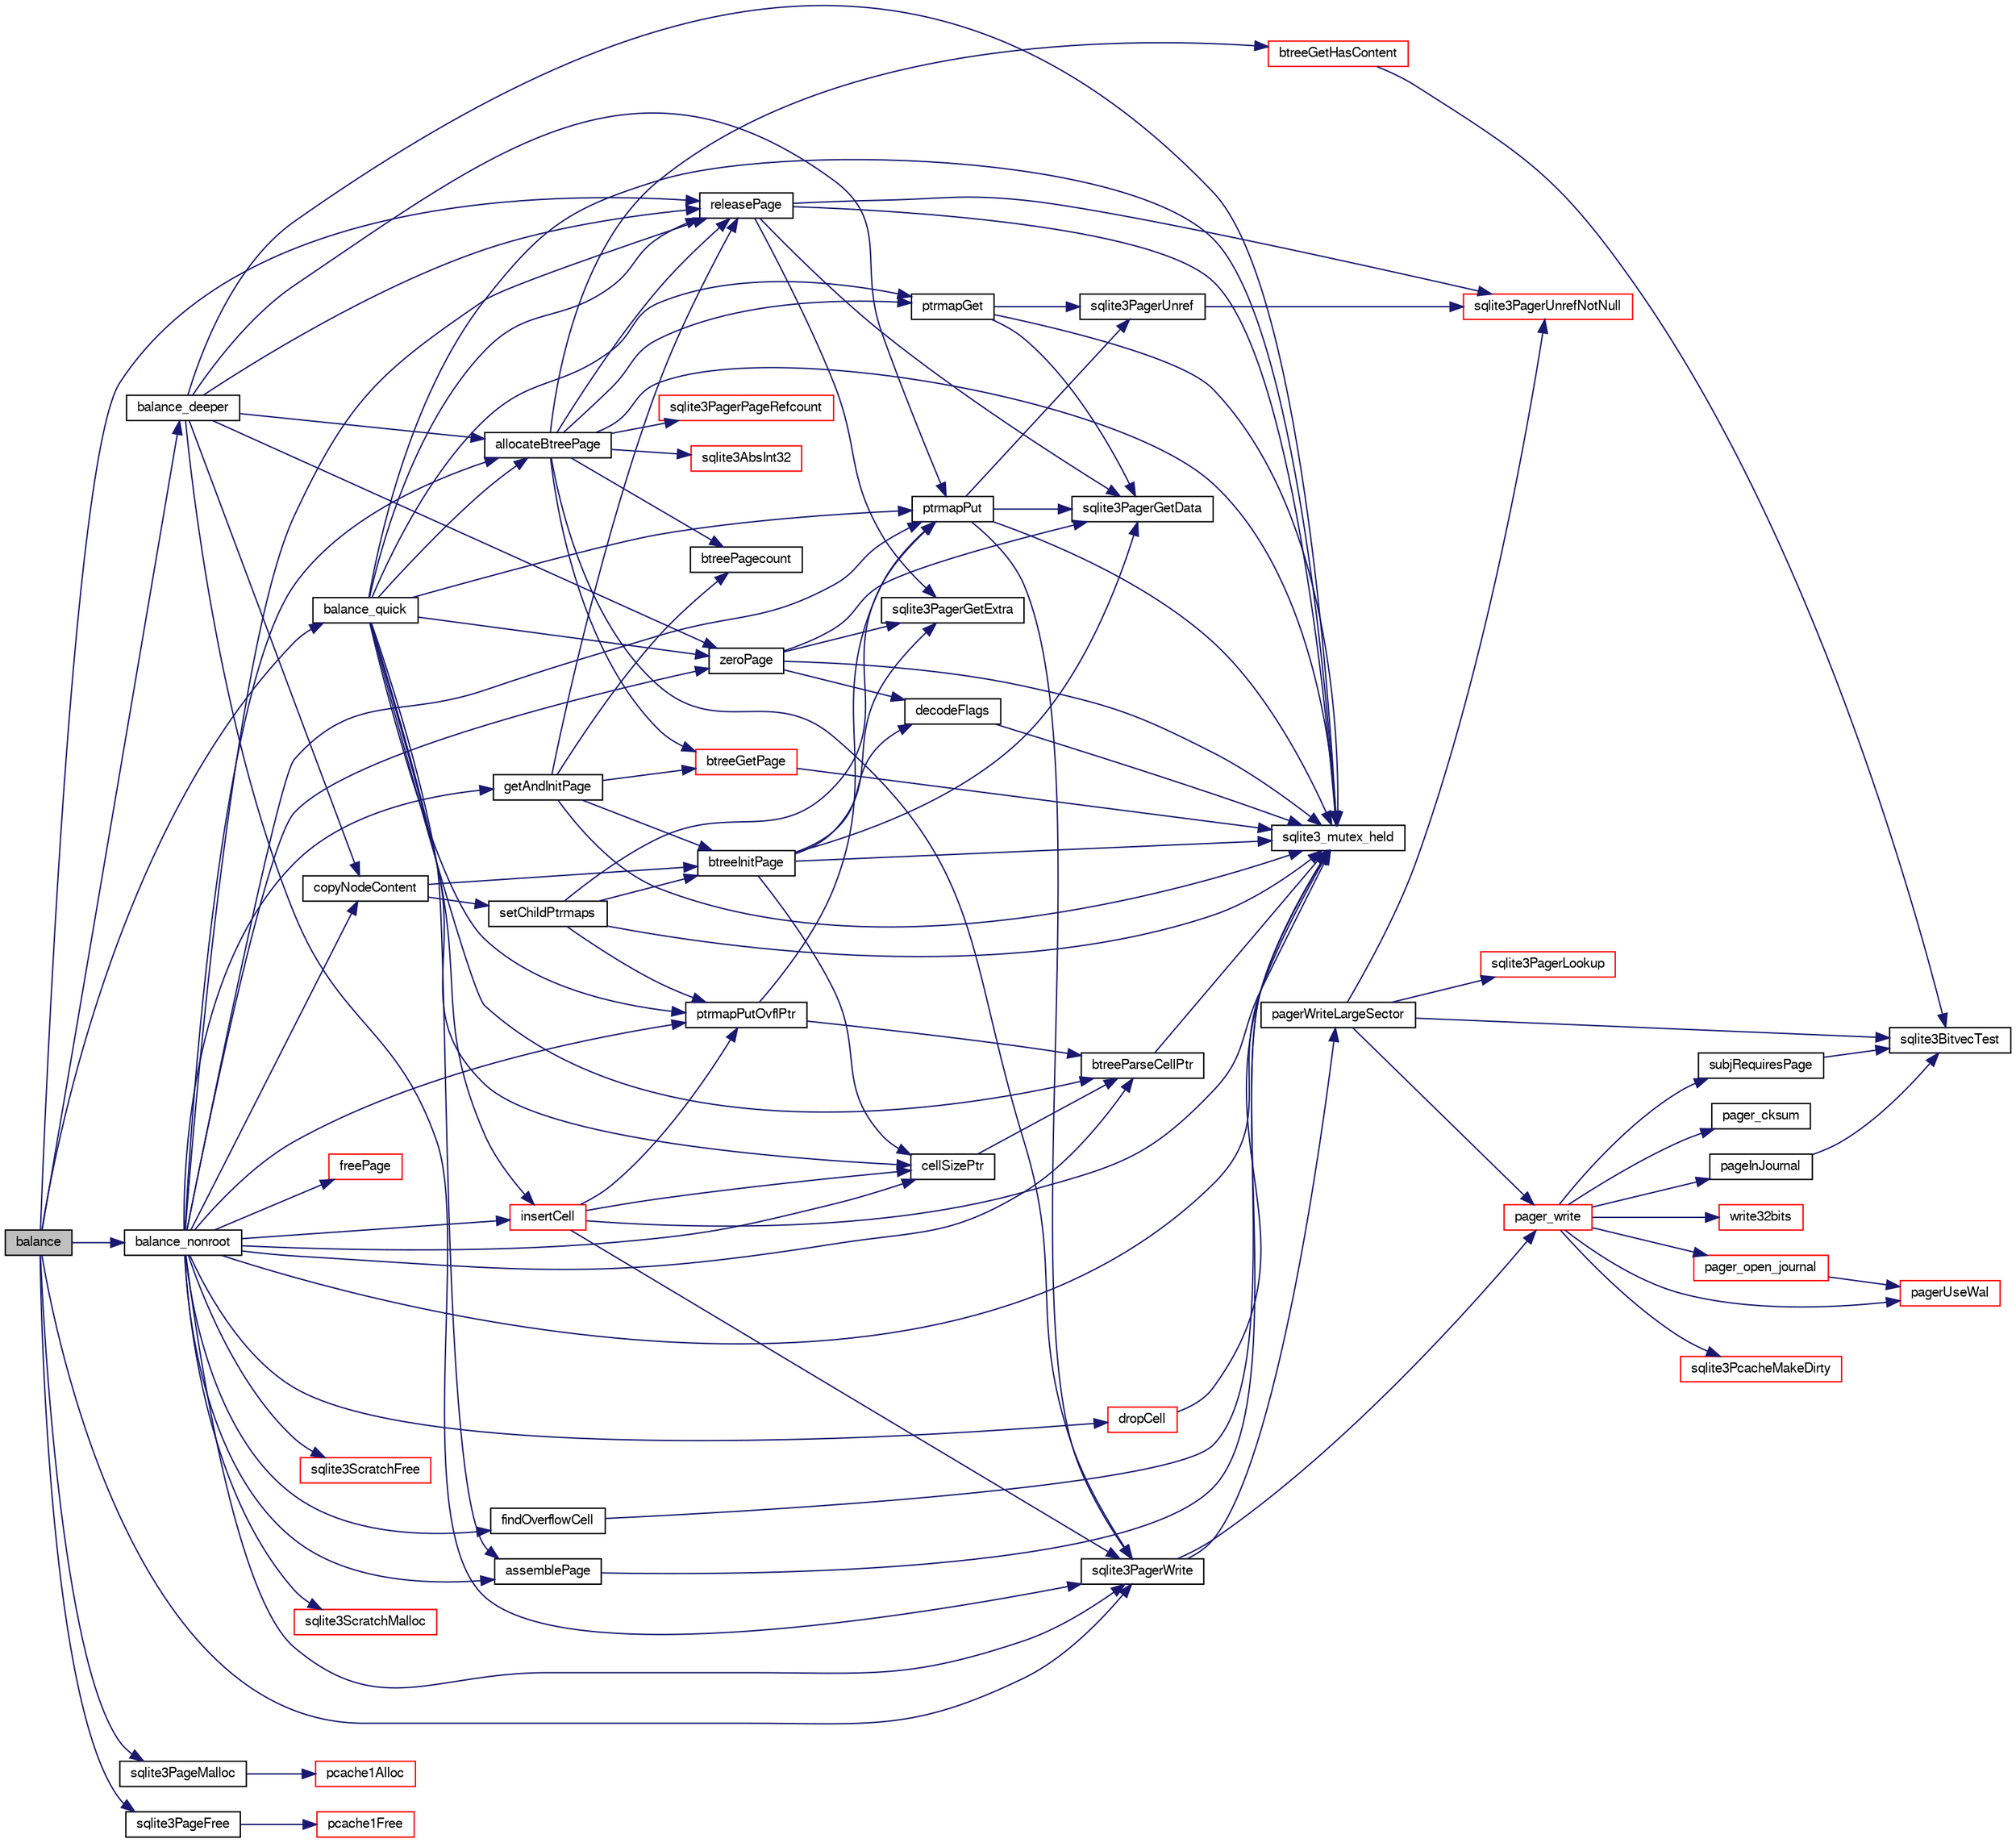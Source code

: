 digraph "balance"
{
  edge [fontname="FreeSans",fontsize="10",labelfontname="FreeSans",labelfontsize="10"];
  node [fontname="FreeSans",fontsize="10",shape=record];
  rankdir="LR";
  Node17625 [label="balance",height=0.2,width=0.4,color="black", fillcolor="grey75", style="filled", fontcolor="black"];
  Node17625 -> Node17626 [color="midnightblue",fontsize="10",style="solid",fontname="FreeSans"];
  Node17626 [label="balance_deeper",height=0.2,width=0.4,color="black", fillcolor="white", style="filled",URL="$sqlite3_8c.html#af8eafba12a6ebc987cf6ae89f4cce1a8"];
  Node17626 -> Node17627 [color="midnightblue",fontsize="10",style="solid",fontname="FreeSans"];
  Node17627 [label="sqlite3_mutex_held",height=0.2,width=0.4,color="black", fillcolor="white", style="filled",URL="$sqlite3_8c.html#acf77da68932b6bc163c5e68547ecc3e7"];
  Node17626 -> Node17628 [color="midnightblue",fontsize="10",style="solid",fontname="FreeSans"];
  Node17628 [label="sqlite3PagerWrite",height=0.2,width=0.4,color="black", fillcolor="white", style="filled",URL="$sqlite3_8c.html#ad4b8aee028ee99575b0748b299e04ed0"];
  Node17628 -> Node17629 [color="midnightblue",fontsize="10",style="solid",fontname="FreeSans"];
  Node17629 [label="pagerWriteLargeSector",height=0.2,width=0.4,color="black", fillcolor="white", style="filled",URL="$sqlite3_8c.html#a06334f0cc1c2dc95ffe29c2359928b92"];
  Node17629 -> Node17630 [color="midnightblue",fontsize="10",style="solid",fontname="FreeSans"];
  Node17630 [label="sqlite3BitvecTest",height=0.2,width=0.4,color="black", fillcolor="white", style="filled",URL="$sqlite3_8c.html#ab08693a5ff8d1b759eb50dc307ee910f"];
  Node17629 -> Node17631 [color="midnightblue",fontsize="10",style="solid",fontname="FreeSans"];
  Node17631 [label="pager_write",height=0.2,width=0.4,color="red", fillcolor="white", style="filled",URL="$sqlite3_8c.html#aa5dbf1a9dcccf0aa140b04b81325517f"];
  Node17631 -> Node17632 [color="midnightblue",fontsize="10",style="solid",fontname="FreeSans"];
  Node17632 [label="pager_open_journal",height=0.2,width=0.4,color="red", fillcolor="white", style="filled",URL="$sqlite3_8c.html#a9a5224f8941dc99ce19bb0eb24766d00"];
  Node17632 -> Node17633 [color="midnightblue",fontsize="10",style="solid",fontname="FreeSans"];
  Node17633 [label="pagerUseWal",height=0.2,width=0.4,color="red", fillcolor="white", style="filled",URL="$sqlite3_8c.html#a31def80bfe1de9284d635ba190a5eb68"];
  Node17631 -> Node17927 [color="midnightblue",fontsize="10",style="solid",fontname="FreeSans"];
  Node17927 [label="sqlite3PcacheMakeDirty",height=0.2,width=0.4,color="red", fillcolor="white", style="filled",URL="$sqlite3_8c.html#ab2add4c541df2d0b57a993930ee18a3a"];
  Node17631 -> Node17929 [color="midnightblue",fontsize="10",style="solid",fontname="FreeSans"];
  Node17929 [label="pageInJournal",height=0.2,width=0.4,color="black", fillcolor="white", style="filled",URL="$sqlite3_8c.html#a07fb7c067274e7abc0a9ea2d3ffed616"];
  Node17929 -> Node17630 [color="midnightblue",fontsize="10",style="solid",fontname="FreeSans"];
  Node17631 -> Node17930 [color="midnightblue",fontsize="10",style="solid",fontname="FreeSans"];
  Node17930 [label="subjRequiresPage",height=0.2,width=0.4,color="black", fillcolor="white", style="filled",URL="$sqlite3_8c.html#a8c8d460aa8cc7cb907b2e04844aaba86"];
  Node17930 -> Node17630 [color="midnightblue",fontsize="10",style="solid",fontname="FreeSans"];
  Node17631 -> Node17633 [color="midnightblue",fontsize="10",style="solid",fontname="FreeSans"];
  Node17631 -> Node17931 [color="midnightblue",fontsize="10",style="solid",fontname="FreeSans"];
  Node17931 [label="pager_cksum",height=0.2,width=0.4,color="black", fillcolor="white", style="filled",URL="$sqlite3_8c.html#aabee8392d616aa1523fd6521cd2eb2b2"];
  Node17631 -> Node17932 [color="midnightblue",fontsize="10",style="solid",fontname="FreeSans"];
  Node17932 [label="write32bits",height=0.2,width=0.4,color="red", fillcolor="white", style="filled",URL="$sqlite3_8c.html#a5db7813c01a178a634f0dcd6e7766ed6"];
  Node17629 -> Node17938 [color="midnightblue",fontsize="10",style="solid",fontname="FreeSans"];
  Node17938 [label="sqlite3PagerUnrefNotNull",height=0.2,width=0.4,color="red", fillcolor="white", style="filled",URL="$sqlite3_8c.html#a4b314f96f09f5c68c94672e420e31ab9"];
  Node17629 -> Node17963 [color="midnightblue",fontsize="10",style="solid",fontname="FreeSans"];
  Node17963 [label="sqlite3PagerLookup",height=0.2,width=0.4,color="red", fillcolor="white", style="filled",URL="$sqlite3_8c.html#a1252ec03814f64eed236cfb21094cafd"];
  Node17628 -> Node17631 [color="midnightblue",fontsize="10",style="solid",fontname="FreeSans"];
  Node17626 -> Node18043 [color="midnightblue",fontsize="10",style="solid",fontname="FreeSans"];
  Node18043 [label="allocateBtreePage",height=0.2,width=0.4,color="black", fillcolor="white", style="filled",URL="$sqlite3_8c.html#ae84ce1103eabfe9455a6a59e6cec4a33"];
  Node18043 -> Node17627 [color="midnightblue",fontsize="10",style="solid",fontname="FreeSans"];
  Node18043 -> Node18009 [color="midnightblue",fontsize="10",style="solid",fontname="FreeSans"];
  Node18009 [label="btreePagecount",height=0.2,width=0.4,color="black", fillcolor="white", style="filled",URL="$sqlite3_8c.html#a9cc4ac11752c088db89d551ec1495a15"];
  Node18043 -> Node18044 [color="midnightblue",fontsize="10",style="solid",fontname="FreeSans"];
  Node18044 [label="ptrmapGet",height=0.2,width=0.4,color="black", fillcolor="white", style="filled",URL="$sqlite3_8c.html#ae91bfd9c1bec807a52a384d2ed01934b"];
  Node18044 -> Node17627 [color="midnightblue",fontsize="10",style="solid",fontname="FreeSans"];
  Node18044 -> Node18005 [color="midnightblue",fontsize="10",style="solid",fontname="FreeSans"];
  Node18005 [label="sqlite3PagerGetData",height=0.2,width=0.4,color="black", fillcolor="white", style="filled",URL="$sqlite3_8c.html#a9dd340e56fb4b7fad4df339595b8d8a2"];
  Node18044 -> Node18010 [color="midnightblue",fontsize="10",style="solid",fontname="FreeSans"];
  Node18010 [label="sqlite3PagerUnref",height=0.2,width=0.4,color="black", fillcolor="white", style="filled",URL="$sqlite3_8c.html#aa9d040b7f24a8a5d99bf96863b52cd15"];
  Node18010 -> Node17938 [color="midnightblue",fontsize="10",style="solid",fontname="FreeSans"];
  Node18043 -> Node17628 [color="midnightblue",fontsize="10",style="solid",fontname="FreeSans"];
  Node18043 -> Node18045 [color="midnightblue",fontsize="10",style="solid",fontname="FreeSans"];
  Node18045 [label="btreeGetPage",height=0.2,width=0.4,color="red", fillcolor="white", style="filled",URL="$sqlite3_8c.html#ac59679e30ceb0190614fbd19a7feb6de"];
  Node18045 -> Node17627 [color="midnightblue",fontsize="10",style="solid",fontname="FreeSans"];
  Node18043 -> Node18047 [color="midnightblue",fontsize="10",style="solid",fontname="FreeSans"];
  Node18047 [label="releasePage",height=0.2,width=0.4,color="black", fillcolor="white", style="filled",URL="$sqlite3_8c.html#a92c6fb14f9bcf117440c35116c26d6c4"];
  Node18047 -> Node18006 [color="midnightblue",fontsize="10",style="solid",fontname="FreeSans"];
  Node18006 [label="sqlite3PagerGetExtra",height=0.2,width=0.4,color="black", fillcolor="white", style="filled",URL="$sqlite3_8c.html#a48e879a6d20f06f27390973ab8d59bd7"];
  Node18047 -> Node18005 [color="midnightblue",fontsize="10",style="solid",fontname="FreeSans"];
  Node18047 -> Node17627 [color="midnightblue",fontsize="10",style="solid",fontname="FreeSans"];
  Node18047 -> Node17938 [color="midnightblue",fontsize="10",style="solid",fontname="FreeSans"];
  Node18043 -> Node18048 [color="midnightblue",fontsize="10",style="solid",fontname="FreeSans"];
  Node18048 [label="sqlite3AbsInt32",height=0.2,width=0.4,color="red", fillcolor="white", style="filled",URL="$sqlite3_8c.html#a8fdd09f2c6e36df943b6b6092ac0dcbf"];
  Node18043 -> Node18056 [color="midnightblue",fontsize="10",style="solid",fontname="FreeSans"];
  Node18056 [label="btreeGetHasContent",height=0.2,width=0.4,color="red", fillcolor="white", style="filled",URL="$sqlite3_8c.html#a1ebd60bdf9e0181818da4eff654b1a26"];
  Node18056 -> Node17630 [color="midnightblue",fontsize="10",style="solid",fontname="FreeSans"];
  Node18043 -> Node18058 [color="midnightblue",fontsize="10",style="solid",fontname="FreeSans"];
  Node18058 [label="sqlite3PagerPageRefcount",height=0.2,width=0.4,color="red", fillcolor="white", style="filled",URL="$sqlite3_8c.html#a02362e6744d4431e328d760bef635a19"];
  Node17626 -> Node18060 [color="midnightblue",fontsize="10",style="solid",fontname="FreeSans"];
  Node18060 [label="copyNodeContent",height=0.2,width=0.4,color="black", fillcolor="white", style="filled",URL="$sqlite3_8c.html#ad73085375c8b00ebc87bc75dba37ca7b"];
  Node18060 -> Node18061 [color="midnightblue",fontsize="10",style="solid",fontname="FreeSans"];
  Node18061 [label="btreeInitPage",height=0.2,width=0.4,color="black", fillcolor="white", style="filled",URL="$sqlite3_8c.html#a3fbef3abda22e9a3f72c2873ec0b26a3"];
  Node18061 -> Node17627 [color="midnightblue",fontsize="10",style="solid",fontname="FreeSans"];
  Node18061 -> Node18006 [color="midnightblue",fontsize="10",style="solid",fontname="FreeSans"];
  Node18061 -> Node18005 [color="midnightblue",fontsize="10",style="solid",fontname="FreeSans"];
  Node18061 -> Node18062 [color="midnightblue",fontsize="10",style="solid",fontname="FreeSans"];
  Node18062 [label="decodeFlags",height=0.2,width=0.4,color="black", fillcolor="white", style="filled",URL="$sqlite3_8c.html#acb168e46383706f31cefd555da235eae"];
  Node18062 -> Node17627 [color="midnightblue",fontsize="10",style="solid",fontname="FreeSans"];
  Node18061 -> Node18063 [color="midnightblue",fontsize="10",style="solid",fontname="FreeSans"];
  Node18063 [label="cellSizePtr",height=0.2,width=0.4,color="black", fillcolor="white", style="filled",URL="$sqlite3_8c.html#a6c95c9aac1c8a00490e36674f43e76ec"];
  Node18063 -> Node18064 [color="midnightblue",fontsize="10",style="solid",fontname="FreeSans"];
  Node18064 [label="btreeParseCellPtr",height=0.2,width=0.4,color="black", fillcolor="white", style="filled",URL="$sqlite3_8c.html#a1eba22ca0ddf563de0b29c64551c759f"];
  Node18064 -> Node17627 [color="midnightblue",fontsize="10",style="solid",fontname="FreeSans"];
  Node18060 -> Node18065 [color="midnightblue",fontsize="10",style="solid",fontname="FreeSans"];
  Node18065 [label="setChildPtrmaps",height=0.2,width=0.4,color="black", fillcolor="white", style="filled",URL="$sqlite3_8c.html#adf2ff6d11495ca47f88ace93f5be9d91"];
  Node18065 -> Node17627 [color="midnightblue",fontsize="10",style="solid",fontname="FreeSans"];
  Node18065 -> Node18061 [color="midnightblue",fontsize="10",style="solid",fontname="FreeSans"];
  Node18065 -> Node18066 [color="midnightblue",fontsize="10",style="solid",fontname="FreeSans"];
  Node18066 [label="ptrmapPutOvflPtr",height=0.2,width=0.4,color="black", fillcolor="white", style="filled",URL="$sqlite3_8c.html#a5b7cb112db531e0498aaddcbadb4985b"];
  Node18066 -> Node18064 [color="midnightblue",fontsize="10",style="solid",fontname="FreeSans"];
  Node18066 -> Node18067 [color="midnightblue",fontsize="10",style="solid",fontname="FreeSans"];
  Node18067 [label="ptrmapPut",height=0.2,width=0.4,color="black", fillcolor="white", style="filled",URL="$sqlite3_8c.html#ac16fbe55892f29324ac5d09957374ed0"];
  Node18067 -> Node17627 [color="midnightblue",fontsize="10",style="solid",fontname="FreeSans"];
  Node18067 -> Node18005 [color="midnightblue",fontsize="10",style="solid",fontname="FreeSans"];
  Node18067 -> Node17628 [color="midnightblue",fontsize="10",style="solid",fontname="FreeSans"];
  Node18067 -> Node18010 [color="midnightblue",fontsize="10",style="solid",fontname="FreeSans"];
  Node18065 -> Node18067 [color="midnightblue",fontsize="10",style="solid",fontname="FreeSans"];
  Node17626 -> Node18067 [color="midnightblue",fontsize="10",style="solid",fontname="FreeSans"];
  Node17626 -> Node18047 [color="midnightblue",fontsize="10",style="solid",fontname="FreeSans"];
  Node17626 -> Node18068 [color="midnightblue",fontsize="10",style="solid",fontname="FreeSans"];
  Node18068 [label="zeroPage",height=0.2,width=0.4,color="black", fillcolor="white", style="filled",URL="$sqlite3_8c.html#a1c974ee71f86cb74370ca21e5e6cdb14"];
  Node18068 -> Node18006 [color="midnightblue",fontsize="10",style="solid",fontname="FreeSans"];
  Node18068 -> Node18005 [color="midnightblue",fontsize="10",style="solid",fontname="FreeSans"];
  Node18068 -> Node17627 [color="midnightblue",fontsize="10",style="solid",fontname="FreeSans"];
  Node18068 -> Node18062 [color="midnightblue",fontsize="10",style="solid",fontname="FreeSans"];
  Node17625 -> Node17628 [color="midnightblue",fontsize="10",style="solid",fontname="FreeSans"];
  Node17625 -> Node18069 [color="midnightblue",fontsize="10",style="solid",fontname="FreeSans"];
  Node18069 [label="balance_quick",height=0.2,width=0.4,color="black", fillcolor="white", style="filled",URL="$sqlite3_8c.html#a92f1869a02b8b9196e5ea7ed2e61c328"];
  Node18069 -> Node17627 [color="midnightblue",fontsize="10",style="solid",fontname="FreeSans"];
  Node18069 -> Node18043 [color="midnightblue",fontsize="10",style="solid",fontname="FreeSans"];
  Node18069 -> Node18063 [color="midnightblue",fontsize="10",style="solid",fontname="FreeSans"];
  Node18069 -> Node18068 [color="midnightblue",fontsize="10",style="solid",fontname="FreeSans"];
  Node18069 -> Node18070 [color="midnightblue",fontsize="10",style="solid",fontname="FreeSans"];
  Node18070 [label="assemblePage",height=0.2,width=0.4,color="black", fillcolor="white", style="filled",URL="$sqlite3_8c.html#af511b4a8276006e01a7a50d009972d88"];
  Node18070 -> Node17627 [color="midnightblue",fontsize="10",style="solid",fontname="FreeSans"];
  Node18069 -> Node18067 [color="midnightblue",fontsize="10",style="solid",fontname="FreeSans"];
  Node18069 -> Node18066 [color="midnightblue",fontsize="10",style="solid",fontname="FreeSans"];
  Node18069 -> Node18071 [color="midnightblue",fontsize="10",style="solid",fontname="FreeSans"];
  Node18071 [label="insertCell",height=0.2,width=0.4,color="red", fillcolor="white", style="filled",URL="$sqlite3_8c.html#a16d3a955fe59894c541d500ddf92d7c0"];
  Node18071 -> Node17627 [color="midnightblue",fontsize="10",style="solid",fontname="FreeSans"];
  Node18071 -> Node18063 [color="midnightblue",fontsize="10",style="solid",fontname="FreeSans"];
  Node18071 -> Node17628 [color="midnightblue",fontsize="10",style="solid",fontname="FreeSans"];
  Node18071 -> Node18066 [color="midnightblue",fontsize="10",style="solid",fontname="FreeSans"];
  Node18069 -> Node18047 [color="midnightblue",fontsize="10",style="solid",fontname="FreeSans"];
  Node18069 -> Node18064 [color="midnightblue",fontsize="10",style="solid",fontname="FreeSans"];
  Node18069 -> Node18044 [color="midnightblue",fontsize="10",style="solid",fontname="FreeSans"];
  Node17625 -> Node17995 [color="midnightblue",fontsize="10",style="solid",fontname="FreeSans"];
  Node17995 [label="sqlite3PageMalloc",height=0.2,width=0.4,color="black", fillcolor="white", style="filled",URL="$sqlite3_8c.html#af05f296695d164316d4666a76d07f1f0"];
  Node17995 -> Node17718 [color="midnightblue",fontsize="10",style="solid",fontname="FreeSans"];
  Node17718 [label="pcache1Alloc",height=0.2,width=0.4,color="red", fillcolor="white", style="filled",URL="$sqlite3_8c.html#ad80f2390e3fdf5c2feab3ea212d4e9a8"];
  Node17625 -> Node18075 [color="midnightblue",fontsize="10",style="solid",fontname="FreeSans"];
  Node18075 [label="balance_nonroot",height=0.2,width=0.4,color="black", fillcolor="white", style="filled",URL="$sqlite3_8c.html#a513ba5c0beb3462a4b60064469f1539d"];
  Node18075 -> Node17627 [color="midnightblue",fontsize="10",style="solid",fontname="FreeSans"];
  Node18075 -> Node18076 [color="midnightblue",fontsize="10",style="solid",fontname="FreeSans"];
  Node18076 [label="getAndInitPage",height=0.2,width=0.4,color="black", fillcolor="white", style="filled",URL="$sqlite3_8c.html#ae85122d12808231a8d58459440a405ab"];
  Node18076 -> Node17627 [color="midnightblue",fontsize="10",style="solid",fontname="FreeSans"];
  Node18076 -> Node18009 [color="midnightblue",fontsize="10",style="solid",fontname="FreeSans"];
  Node18076 -> Node18045 [color="midnightblue",fontsize="10",style="solid",fontname="FreeSans"];
  Node18076 -> Node18061 [color="midnightblue",fontsize="10",style="solid",fontname="FreeSans"];
  Node18076 -> Node18047 [color="midnightblue",fontsize="10",style="solid",fontname="FreeSans"];
  Node18075 -> Node18063 [color="midnightblue",fontsize="10",style="solid",fontname="FreeSans"];
  Node18075 -> Node18077 [color="midnightblue",fontsize="10",style="solid",fontname="FreeSans"];
  Node18077 [label="dropCell",height=0.2,width=0.4,color="red", fillcolor="white", style="filled",URL="$sqlite3_8c.html#a46eeeb6aebf363bd16265d696612b852"];
  Node18077 -> Node17627 [color="midnightblue",fontsize="10",style="solid",fontname="FreeSans"];
  Node18075 -> Node18079 [color="midnightblue",fontsize="10",style="solid",fontname="FreeSans"];
  Node18079 [label="sqlite3ScratchMalloc",height=0.2,width=0.4,color="red", fillcolor="white", style="filled",URL="$sqlite3_8c.html#a9b883a0e42e20c9f0cd19bd87059c383"];
  Node18075 -> Node18080 [color="midnightblue",fontsize="10",style="solid",fontname="FreeSans"];
  Node18080 [label="findOverflowCell",height=0.2,width=0.4,color="black", fillcolor="white", style="filled",URL="$sqlite3_8c.html#a4789c15455047776c4cca9c18cc6ec65"];
  Node18080 -> Node17627 [color="midnightblue",fontsize="10",style="solid",fontname="FreeSans"];
  Node18075 -> Node17628 [color="midnightblue",fontsize="10",style="solid",fontname="FreeSans"];
  Node18075 -> Node18043 [color="midnightblue",fontsize="10",style="solid",fontname="FreeSans"];
  Node18075 -> Node18067 [color="midnightblue",fontsize="10",style="solid",fontname="FreeSans"];
  Node18075 -> Node18081 [color="midnightblue",fontsize="10",style="solid",fontname="FreeSans"];
  Node18081 [label="freePage",height=0.2,width=0.4,color="red", fillcolor="white", style="filled",URL="$sqlite3_8c.html#ad98f5006fdec390948dd2966cf0cf12f"];
  Node18075 -> Node18047 [color="midnightblue",fontsize="10",style="solid",fontname="FreeSans"];
  Node18075 -> Node18068 [color="midnightblue",fontsize="10",style="solid",fontname="FreeSans"];
  Node18075 -> Node18070 [color="midnightblue",fontsize="10",style="solid",fontname="FreeSans"];
  Node18075 -> Node18064 [color="midnightblue",fontsize="10",style="solid",fontname="FreeSans"];
  Node18075 -> Node18071 [color="midnightblue",fontsize="10",style="solid",fontname="FreeSans"];
  Node18075 -> Node18060 [color="midnightblue",fontsize="10",style="solid",fontname="FreeSans"];
  Node18075 -> Node18066 [color="midnightblue",fontsize="10",style="solid",fontname="FreeSans"];
  Node18075 -> Node18088 [color="midnightblue",fontsize="10",style="solid",fontname="FreeSans"];
  Node18088 [label="sqlite3ScratchFree",height=0.2,width=0.4,color="red", fillcolor="white", style="filled",URL="$sqlite3_8c.html#a1a90fe6ec9fbbba9f40ccb7cae4f5b27"];
  Node17625 -> Node18002 [color="midnightblue",fontsize="10",style="solid",fontname="FreeSans"];
  Node18002 [label="sqlite3PageFree",height=0.2,width=0.4,color="black", fillcolor="white", style="filled",URL="$sqlite3_8c.html#a7c85b1d9d633386e0ecb5d56594fe03f"];
  Node18002 -> Node17704 [color="midnightblue",fontsize="10",style="solid",fontname="FreeSans"];
  Node17704 [label="pcache1Free",height=0.2,width=0.4,color="red", fillcolor="white", style="filled",URL="$sqlite3_8c.html#a283e764f60afec3ed4995402b6604ceb"];
  Node17625 -> Node18047 [color="midnightblue",fontsize="10",style="solid",fontname="FreeSans"];
}

